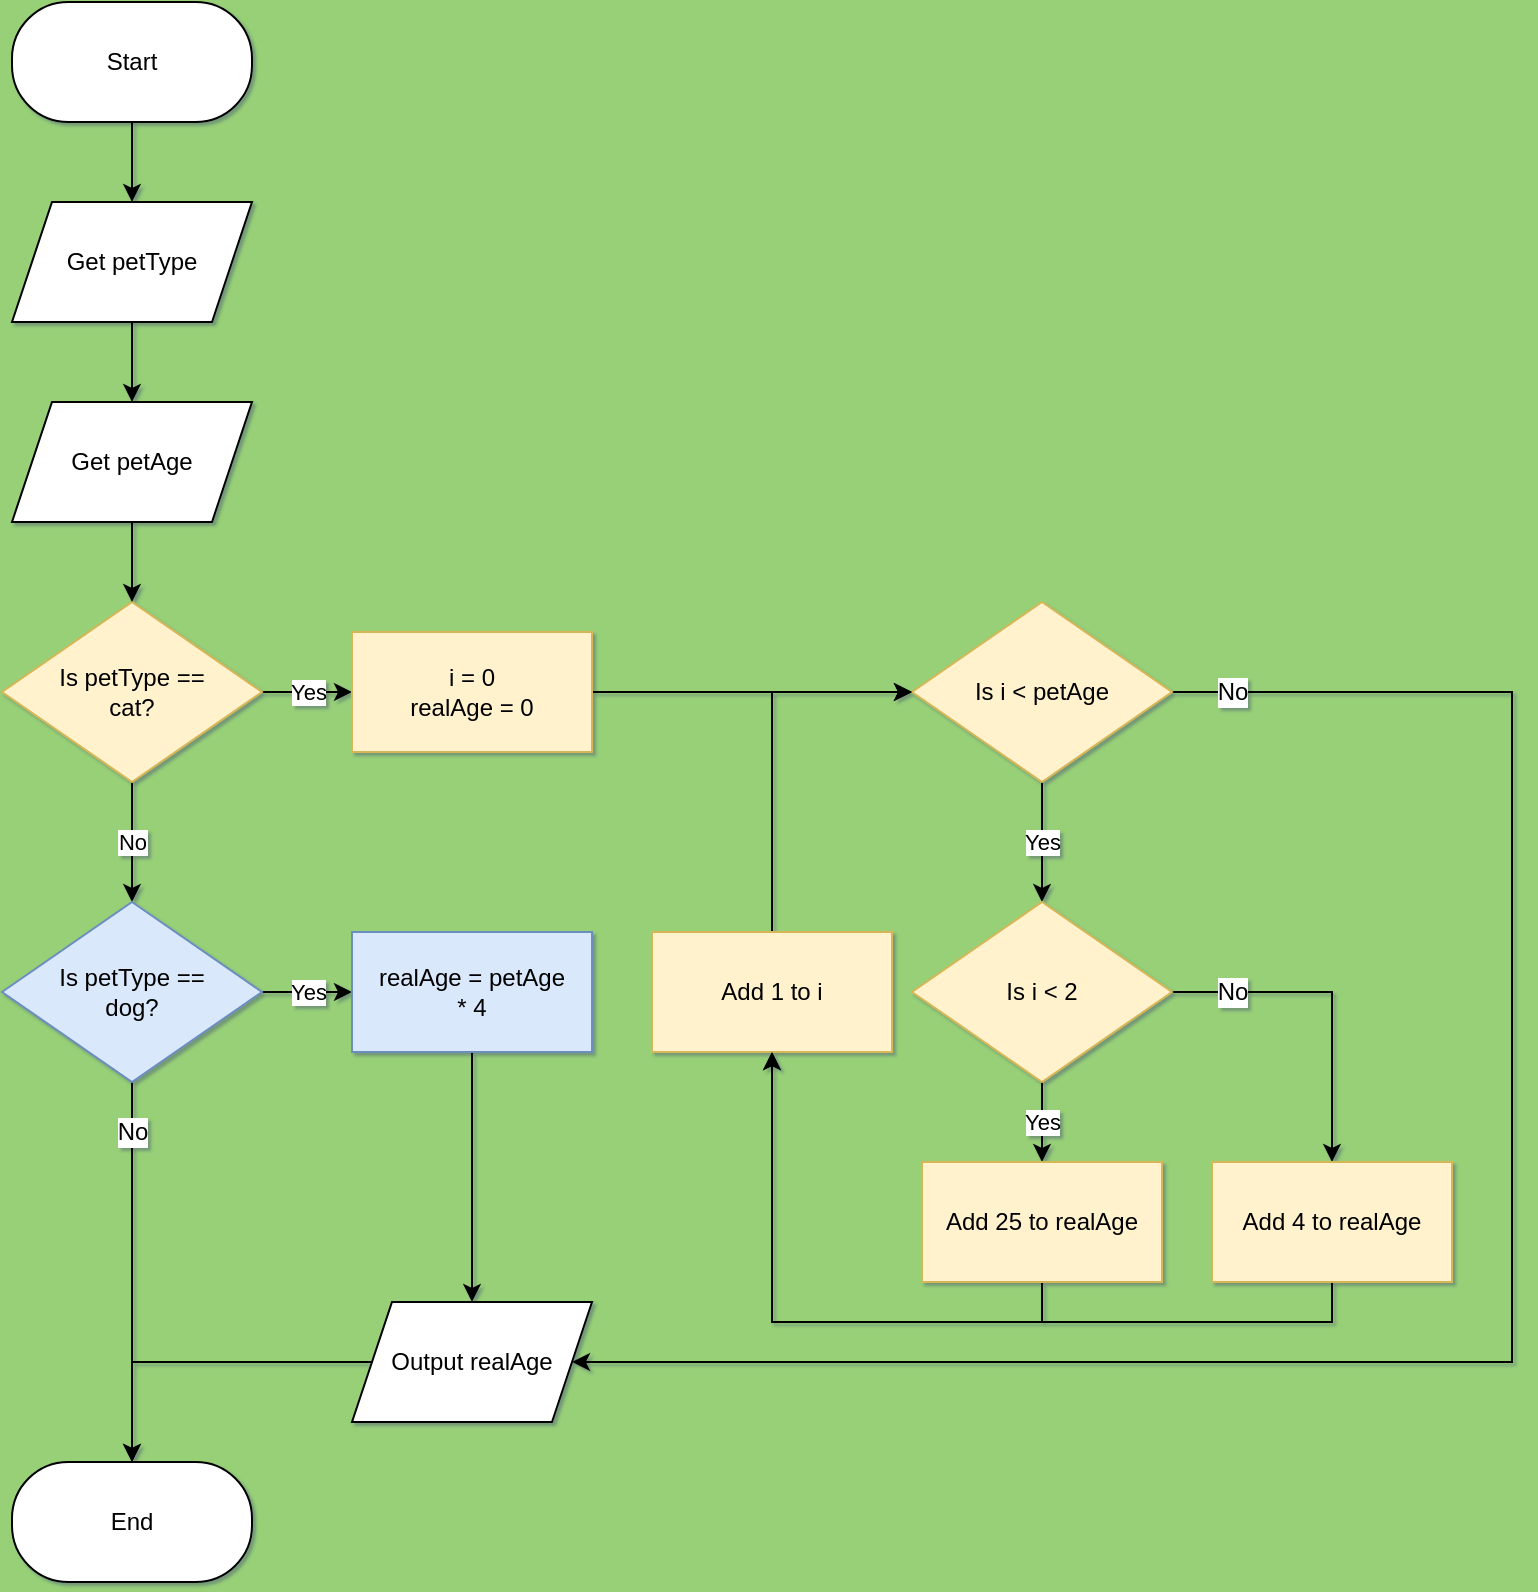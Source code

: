 <mxfile version="21.6.1" type="device">
  <diagram name="Page-1" id="dNH2lgzFV1OV_xQoo7PK">
    <mxGraphModel dx="1098" dy="828" grid="1" gridSize="10" guides="1" tooltips="1" connect="1" arrows="1" fold="1" page="1" pageScale="1" pageWidth="827" pageHeight="1169" background="#97D077" math="0" shadow="1">
      <root>
        <mxCell id="0" />
        <mxCell id="1" parent="0" />
        <mxCell id="sxhaSrY762Fc3aGaRnKX-9" style="edgeStyle=orthogonalEdgeStyle;rounded=0;orthogonalLoop=1;jettySize=auto;html=1;entryX=0.5;entryY=0;entryDx=0;entryDy=0;" edge="1" parent="1" source="sxhaSrY762Fc3aGaRnKX-1" target="sxhaSrY762Fc3aGaRnKX-5">
          <mxGeometry relative="1" as="geometry" />
        </mxCell>
        <mxCell id="sxhaSrY762Fc3aGaRnKX-1" value="Start" style="rounded=1;whiteSpace=wrap;html=1;arcSize=47;" vertex="1" parent="1">
          <mxGeometry x="40" y="40" width="120" height="60" as="geometry" />
        </mxCell>
        <mxCell id="sxhaSrY762Fc3aGaRnKX-2" value="End" style="rounded=1;whiteSpace=wrap;html=1;arcSize=47;" vertex="1" parent="1">
          <mxGeometry x="40" y="770" width="120" height="60" as="geometry" />
        </mxCell>
        <mxCell id="sxhaSrY762Fc3aGaRnKX-11" value="No" style="edgeStyle=orthogonalEdgeStyle;rounded=0;orthogonalLoop=1;jettySize=auto;html=1;entryX=0.5;entryY=0;entryDx=0;entryDy=0;" edge="1" parent="1" source="sxhaSrY762Fc3aGaRnKX-4" target="sxhaSrY762Fc3aGaRnKX-8">
          <mxGeometry relative="1" as="geometry" />
        </mxCell>
        <mxCell id="sxhaSrY762Fc3aGaRnKX-27" value="Yes" style="edgeStyle=orthogonalEdgeStyle;rounded=0;orthogonalLoop=1;jettySize=auto;html=1;entryX=0;entryY=0.5;entryDx=0;entryDy=0;" edge="1" parent="1" source="sxhaSrY762Fc3aGaRnKX-4" target="sxhaSrY762Fc3aGaRnKX-26">
          <mxGeometry relative="1" as="geometry" />
        </mxCell>
        <mxCell id="sxhaSrY762Fc3aGaRnKX-4" value="Is petType ==&lt;br&gt;cat?" style="rhombus;whiteSpace=wrap;html=1;fillColor=#fff2cc;strokeColor=#d6b656;" vertex="1" parent="1">
          <mxGeometry x="35" y="340" width="130" height="90" as="geometry" />
        </mxCell>
        <mxCell id="sxhaSrY762Fc3aGaRnKX-13" style="edgeStyle=orthogonalEdgeStyle;rounded=0;orthogonalLoop=1;jettySize=auto;html=1;entryX=0.5;entryY=0;entryDx=0;entryDy=0;" edge="1" parent="1" source="sxhaSrY762Fc3aGaRnKX-5" target="sxhaSrY762Fc3aGaRnKX-12">
          <mxGeometry relative="1" as="geometry" />
        </mxCell>
        <mxCell id="sxhaSrY762Fc3aGaRnKX-5" value="Get petType" style="shape=parallelogram;perimeter=parallelogramPerimeter;whiteSpace=wrap;html=1;fixedSize=1;" vertex="1" parent="1">
          <mxGeometry x="40" y="140" width="120" height="60" as="geometry" />
        </mxCell>
        <mxCell id="sxhaSrY762Fc3aGaRnKX-18" value="Yes" style="edgeStyle=orthogonalEdgeStyle;rounded=0;orthogonalLoop=1;jettySize=auto;html=1;entryX=0;entryY=0.5;entryDx=0;entryDy=0;" edge="1" parent="1" source="sxhaSrY762Fc3aGaRnKX-8" target="sxhaSrY762Fc3aGaRnKX-16">
          <mxGeometry relative="1" as="geometry" />
        </mxCell>
        <mxCell id="sxhaSrY762Fc3aGaRnKX-22" value="" style="edgeStyle=orthogonalEdgeStyle;rounded=0;orthogonalLoop=1;jettySize=auto;html=1;entryX=0.5;entryY=0;entryDx=0;entryDy=0;" edge="1" parent="1" source="sxhaSrY762Fc3aGaRnKX-8" target="sxhaSrY762Fc3aGaRnKX-2">
          <mxGeometry relative="1" as="geometry" />
        </mxCell>
        <mxCell id="sxhaSrY762Fc3aGaRnKX-8" value="Is petType ==&lt;br&gt;dog?" style="rhombus;whiteSpace=wrap;html=1;fillColor=#dae8fc;strokeColor=#6c8ebf;" vertex="1" parent="1">
          <mxGeometry x="35" y="490" width="130" height="90" as="geometry" />
        </mxCell>
        <mxCell id="sxhaSrY762Fc3aGaRnKX-15" style="edgeStyle=orthogonalEdgeStyle;rounded=0;orthogonalLoop=1;jettySize=auto;html=1;entryX=0.5;entryY=0;entryDx=0;entryDy=0;" edge="1" parent="1" source="sxhaSrY762Fc3aGaRnKX-12" target="sxhaSrY762Fc3aGaRnKX-4">
          <mxGeometry relative="1" as="geometry" />
        </mxCell>
        <mxCell id="sxhaSrY762Fc3aGaRnKX-12" value="Get petAge" style="shape=parallelogram;perimeter=parallelogramPerimeter;whiteSpace=wrap;html=1;fixedSize=1;" vertex="1" parent="1">
          <mxGeometry x="40" y="240" width="120" height="60" as="geometry" />
        </mxCell>
        <mxCell id="sxhaSrY762Fc3aGaRnKX-21" style="edgeStyle=orthogonalEdgeStyle;rounded=0;orthogonalLoop=1;jettySize=auto;html=1;entryX=0.5;entryY=0;entryDx=0;entryDy=0;" edge="1" parent="1" source="sxhaSrY762Fc3aGaRnKX-16" target="sxhaSrY762Fc3aGaRnKX-19">
          <mxGeometry relative="1" as="geometry" />
        </mxCell>
        <mxCell id="sxhaSrY762Fc3aGaRnKX-16" value="realAge = petAge&lt;br&gt;* 4" style="rounded=0;whiteSpace=wrap;html=1;fillColor=#dae8fc;strokeColor=#6c8ebf;" vertex="1" parent="1">
          <mxGeometry x="210" y="505" width="120" height="60" as="geometry" />
        </mxCell>
        <mxCell id="sxhaSrY762Fc3aGaRnKX-43" style="edgeStyle=orthogonalEdgeStyle;rounded=0;orthogonalLoop=1;jettySize=auto;html=1;entryX=0.5;entryY=0;entryDx=0;entryDy=0;" edge="1" parent="1" source="sxhaSrY762Fc3aGaRnKX-19" target="sxhaSrY762Fc3aGaRnKX-2">
          <mxGeometry relative="1" as="geometry" />
        </mxCell>
        <mxCell id="sxhaSrY762Fc3aGaRnKX-19" value="Output realAge" style="shape=parallelogram;perimeter=parallelogramPerimeter;whiteSpace=wrap;html=1;fixedSize=1;" vertex="1" parent="1">
          <mxGeometry x="210" y="690" width="120" height="60" as="geometry" />
        </mxCell>
        <mxCell id="sxhaSrY762Fc3aGaRnKX-31" value="Yes" style="edgeStyle=orthogonalEdgeStyle;rounded=0;orthogonalLoop=1;jettySize=auto;html=1;entryX=0.5;entryY=0;entryDx=0;entryDy=0;" edge="1" parent="1" source="sxhaSrY762Fc3aGaRnKX-25" target="sxhaSrY762Fc3aGaRnKX-30">
          <mxGeometry relative="1" as="geometry" />
        </mxCell>
        <mxCell id="sxhaSrY762Fc3aGaRnKX-47" style="edgeStyle=orthogonalEdgeStyle;rounded=0;orthogonalLoop=1;jettySize=auto;html=1;entryX=1;entryY=0.5;entryDx=0;entryDy=0;" edge="1" parent="1" source="sxhaSrY762Fc3aGaRnKX-25" target="sxhaSrY762Fc3aGaRnKX-19">
          <mxGeometry relative="1" as="geometry">
            <Array as="points">
              <mxPoint x="790" y="385" />
              <mxPoint x="790" y="720" />
            </Array>
          </mxGeometry>
        </mxCell>
        <mxCell id="sxhaSrY762Fc3aGaRnKX-25" value="Is i &amp;lt; petAge" style="rhombus;whiteSpace=wrap;html=1;fillColor=#fff2cc;strokeColor=#d6b656;" vertex="1" parent="1">
          <mxGeometry x="490" y="340" width="130" height="90" as="geometry" />
        </mxCell>
        <mxCell id="sxhaSrY762Fc3aGaRnKX-28" style="edgeStyle=orthogonalEdgeStyle;rounded=0;orthogonalLoop=1;jettySize=auto;html=1;entryX=0;entryY=0.5;entryDx=0;entryDy=0;" edge="1" parent="1" source="sxhaSrY762Fc3aGaRnKX-26" target="sxhaSrY762Fc3aGaRnKX-25">
          <mxGeometry relative="1" as="geometry" />
        </mxCell>
        <mxCell id="sxhaSrY762Fc3aGaRnKX-26" value="i = 0&lt;br&gt;realAge = 0" style="rounded=0;whiteSpace=wrap;html=1;fillColor=#fff2cc;strokeColor=#d6b656;" vertex="1" parent="1">
          <mxGeometry x="210" y="355" width="120" height="60" as="geometry" />
        </mxCell>
        <mxCell id="sxhaSrY762Fc3aGaRnKX-33" value="Yes" style="edgeStyle=orthogonalEdgeStyle;rounded=0;orthogonalLoop=1;jettySize=auto;html=1;entryX=0.5;entryY=0;entryDx=0;entryDy=0;" edge="1" parent="1" source="sxhaSrY762Fc3aGaRnKX-30" target="sxhaSrY762Fc3aGaRnKX-32">
          <mxGeometry relative="1" as="geometry" />
        </mxCell>
        <mxCell id="sxhaSrY762Fc3aGaRnKX-40" value="" style="edgeStyle=orthogonalEdgeStyle;rounded=0;orthogonalLoop=1;jettySize=auto;html=1;entryX=0.5;entryY=0;entryDx=0;entryDy=0;" edge="1" parent="1" source="sxhaSrY762Fc3aGaRnKX-30" target="sxhaSrY762Fc3aGaRnKX-38">
          <mxGeometry relative="1" as="geometry" />
        </mxCell>
        <mxCell id="sxhaSrY762Fc3aGaRnKX-30" value="Is i &amp;lt; 2" style="rhombus;whiteSpace=wrap;html=1;fillColor=#fff2cc;strokeColor=#d6b656;" vertex="1" parent="1">
          <mxGeometry x="490" y="490" width="130" height="90" as="geometry" />
        </mxCell>
        <mxCell id="sxhaSrY762Fc3aGaRnKX-37" style="edgeStyle=orthogonalEdgeStyle;rounded=0;orthogonalLoop=1;jettySize=auto;html=1;entryX=0.5;entryY=1;entryDx=0;entryDy=0;" edge="1" parent="1" source="sxhaSrY762Fc3aGaRnKX-32" target="sxhaSrY762Fc3aGaRnKX-35">
          <mxGeometry relative="1" as="geometry">
            <Array as="points">
              <mxPoint x="555" y="700" />
              <mxPoint x="420" y="700" />
            </Array>
          </mxGeometry>
        </mxCell>
        <mxCell id="sxhaSrY762Fc3aGaRnKX-32" value="Add 25 to realAge" style="rounded=0;whiteSpace=wrap;html=1;fillColor=#fff2cc;strokeColor=#d6b656;" vertex="1" parent="1">
          <mxGeometry x="495" y="620" width="120" height="60" as="geometry" />
        </mxCell>
        <mxCell id="sxhaSrY762Fc3aGaRnKX-36" style="edgeStyle=orthogonalEdgeStyle;rounded=0;orthogonalLoop=1;jettySize=auto;html=1;entryX=0;entryY=0.5;entryDx=0;entryDy=0;" edge="1" parent="1" source="sxhaSrY762Fc3aGaRnKX-35" target="sxhaSrY762Fc3aGaRnKX-25">
          <mxGeometry relative="1" as="geometry">
            <Array as="points">
              <mxPoint x="420" y="385" />
            </Array>
          </mxGeometry>
        </mxCell>
        <mxCell id="sxhaSrY762Fc3aGaRnKX-35" value="Add 1 to i" style="rounded=0;whiteSpace=wrap;html=1;fillColor=#fff2cc;strokeColor=#d6b656;" vertex="1" parent="1">
          <mxGeometry x="360" y="505" width="120" height="60" as="geometry" />
        </mxCell>
        <mxCell id="sxhaSrY762Fc3aGaRnKX-41" style="edgeStyle=orthogonalEdgeStyle;rounded=0;orthogonalLoop=1;jettySize=auto;html=1;entryX=0.5;entryY=1;entryDx=0;entryDy=0;" edge="1" parent="1" source="sxhaSrY762Fc3aGaRnKX-38" target="sxhaSrY762Fc3aGaRnKX-35">
          <mxGeometry relative="1" as="geometry">
            <Array as="points">
              <mxPoint x="700" y="700" />
              <mxPoint x="420" y="700" />
            </Array>
          </mxGeometry>
        </mxCell>
        <mxCell id="sxhaSrY762Fc3aGaRnKX-38" value="Add 4 to realAge" style="rounded=0;whiteSpace=wrap;html=1;fillColor=#fff2cc;strokeColor=#d6b656;" vertex="1" parent="1">
          <mxGeometry x="640" y="620" width="120" height="60" as="geometry" />
        </mxCell>
        <mxCell id="sxhaSrY762Fc3aGaRnKX-50" value="No" style="text;html=1;align=center;verticalAlign=middle;resizable=0;points=[];autosize=1;fillColor=none;labelBackgroundColor=default;" vertex="1" parent="1">
          <mxGeometry x="80" y="590" width="40" height="30" as="geometry" />
        </mxCell>
        <mxCell id="sxhaSrY762Fc3aGaRnKX-48" value="No" style="text;html=1;align=center;verticalAlign=middle;resizable=0;points=[];autosize=1;strokeColor=none;fillColor=none;labelBorderColor=none;labelBackgroundColor=default;" vertex="1" parent="1">
          <mxGeometry x="630" y="370" width="40" height="30" as="geometry" />
        </mxCell>
        <mxCell id="sxhaSrY762Fc3aGaRnKX-51" value="No" style="text;html=1;align=center;verticalAlign=middle;resizable=0;points=[];autosize=1;strokeColor=none;fillColor=none;labelBackgroundColor=default;" vertex="1" parent="1">
          <mxGeometry x="630" y="520" width="40" height="30" as="geometry" />
        </mxCell>
      </root>
    </mxGraphModel>
  </diagram>
</mxfile>
